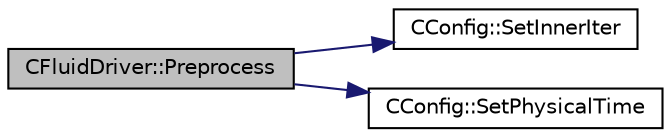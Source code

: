 digraph "CFluidDriver::Preprocess"
{
  edge [fontname="Helvetica",fontsize="10",labelfontname="Helvetica",labelfontsize="10"];
  node [fontname="Helvetica",fontsize="10",shape=record];
  rankdir="LR";
  Node218 [label="CFluidDriver::Preprocess",height=0.2,width=0.4,color="black", fillcolor="grey75", style="filled", fontcolor="black"];
  Node218 -> Node219 [color="midnightblue",fontsize="10",style="solid",fontname="Helvetica"];
  Node219 [label="CConfig::SetInnerIter",height=0.2,width=0.4,color="black", fillcolor="white", style="filled",URL="$class_c_config.html#af57608dd44a9211af952763a67cbb2dc",tooltip="Set the current FSI iteration number. "];
  Node218 -> Node220 [color="midnightblue",fontsize="10",style="solid",fontname="Helvetica"];
  Node220 [label="CConfig::SetPhysicalTime",height=0.2,width=0.4,color="black", fillcolor="white", style="filled",URL="$class_c_config.html#a40da15666c94c59c6dff1ecda6f388fd",tooltip="Set the current physical time. "];
}
